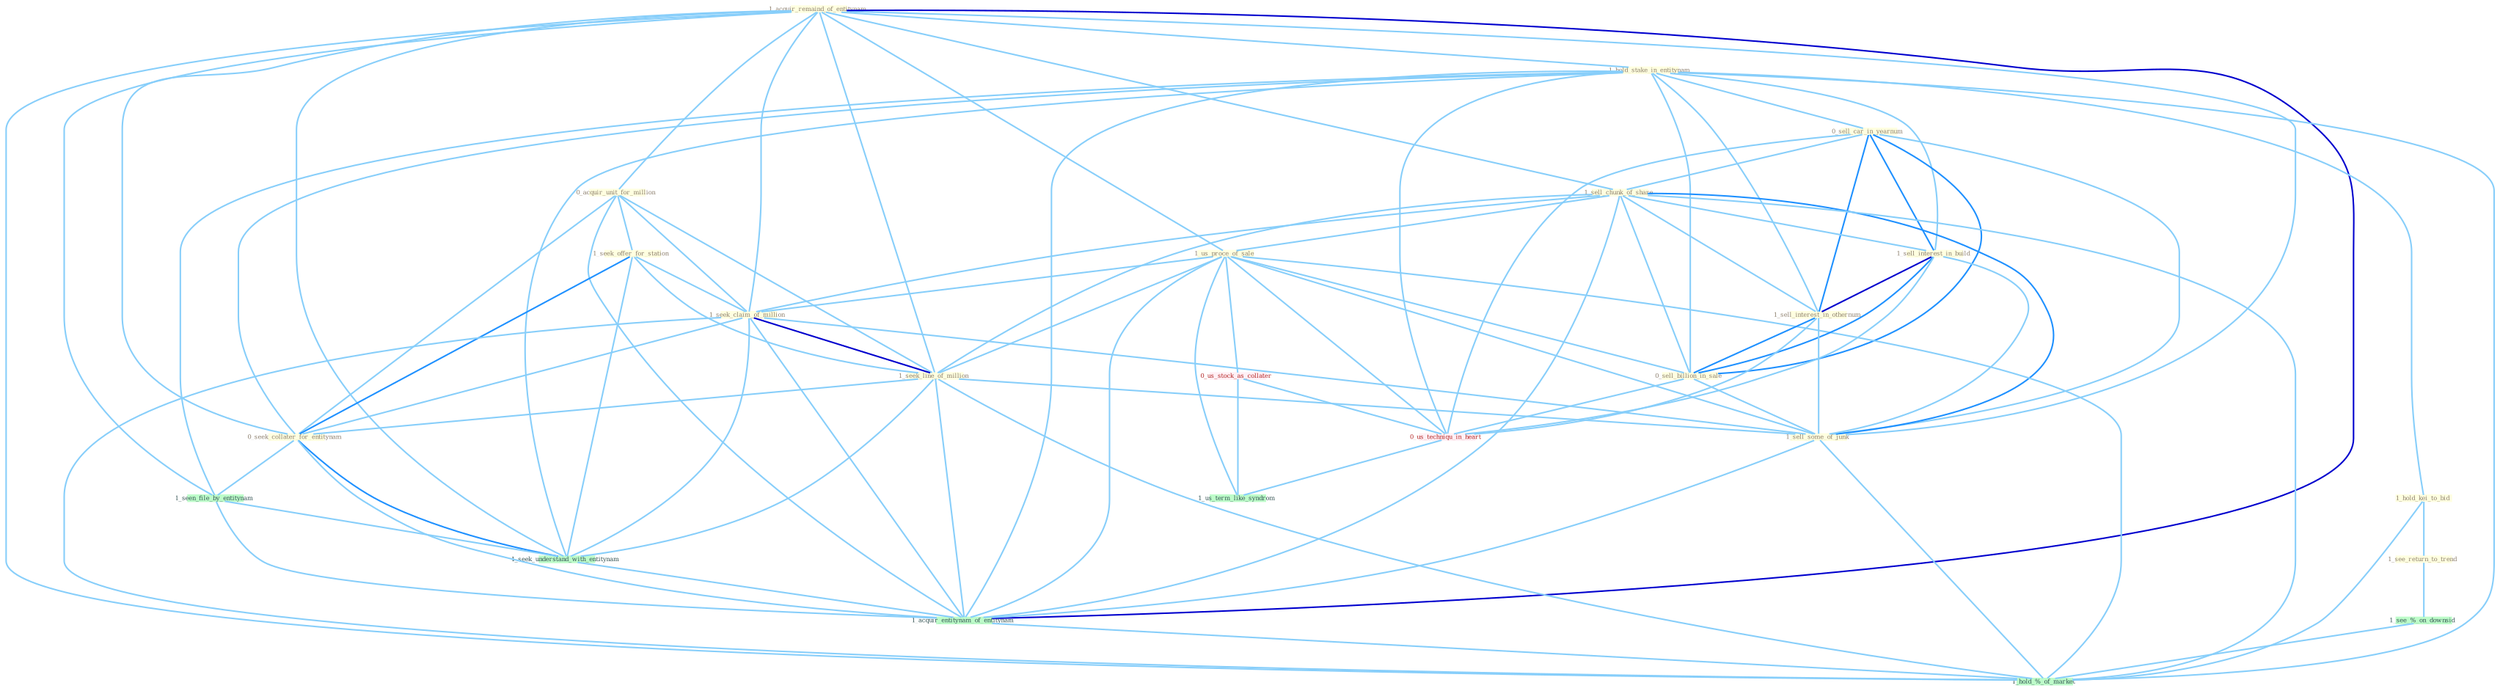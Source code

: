 Graph G{ 
    node
    [shape=polygon,style=filled,width=.5,height=.06,color="#BDFCC9",fixedsize=true,fontsize=4,
    fontcolor="#2f4f4f"];
    {node
    [color="#ffffe0", fontcolor="#8b7d6b"] "1_acquir_remaind_of_entitynam " "0_acquir_unit_for_million " "1_hold_stake_in_entitynam " "0_sell_car_in_yearnum " "1_hold_kei_to_bid " "1_sell_chunk_of_share " "1_us_proce_of_sale " "1_see_return_to_trend " "1_sell_interest_in_build " "1_seek_offer_for_station " "1_seek_claim_of_million " "1_seek_line_of_million " "1_sell_interest_in_othernum " "0_seek_collater_for_entitynam " "0_sell_billion_in_sale " "1_sell_some_of_junk "}
{node [color="#fff0f5", fontcolor="#b22222"] "0_us_stock_as_collater " "0_us_techniqu_in_heart "}
edge [color="#B0E2FF"];

	"1_acquir_remaind_of_entitynam " -- "0_acquir_unit_for_million " [w="1", color="#87cefa" ];
	"1_acquir_remaind_of_entitynam " -- "1_hold_stake_in_entitynam " [w="1", color="#87cefa" ];
	"1_acquir_remaind_of_entitynam " -- "1_sell_chunk_of_share " [w="1", color="#87cefa" ];
	"1_acquir_remaind_of_entitynam " -- "1_us_proce_of_sale " [w="1", color="#87cefa" ];
	"1_acquir_remaind_of_entitynam " -- "1_seek_claim_of_million " [w="1", color="#87cefa" ];
	"1_acquir_remaind_of_entitynam " -- "1_seek_line_of_million " [w="1", color="#87cefa" ];
	"1_acquir_remaind_of_entitynam " -- "0_seek_collater_for_entitynam " [w="1", color="#87cefa" ];
	"1_acquir_remaind_of_entitynam " -- "1_sell_some_of_junk " [w="1", color="#87cefa" ];
	"1_acquir_remaind_of_entitynam " -- "1_seen_file_by_entitynam " [w="1", color="#87cefa" ];
	"1_acquir_remaind_of_entitynam " -- "1_seek_understand_with_entitynam " [w="1", color="#87cefa" ];
	"1_acquir_remaind_of_entitynam " -- "1_acquir_entitynam_of_entitynam " [w="3", color="#0000cd" , len=0.6];
	"1_acquir_remaind_of_entitynam " -- "1_hold_%_of_market " [w="1", color="#87cefa" ];
	"0_acquir_unit_for_million " -- "1_seek_offer_for_station " [w="1", color="#87cefa" ];
	"0_acquir_unit_for_million " -- "1_seek_claim_of_million " [w="1", color="#87cefa" ];
	"0_acquir_unit_for_million " -- "1_seek_line_of_million " [w="1", color="#87cefa" ];
	"0_acquir_unit_for_million " -- "0_seek_collater_for_entitynam " [w="1", color="#87cefa" ];
	"0_acquir_unit_for_million " -- "1_acquir_entitynam_of_entitynam " [w="1", color="#87cefa" ];
	"1_hold_stake_in_entitynam " -- "0_sell_car_in_yearnum " [w="1", color="#87cefa" ];
	"1_hold_stake_in_entitynam " -- "1_hold_kei_to_bid " [w="1", color="#87cefa" ];
	"1_hold_stake_in_entitynam " -- "1_sell_interest_in_build " [w="1", color="#87cefa" ];
	"1_hold_stake_in_entitynam " -- "1_sell_interest_in_othernum " [w="1", color="#87cefa" ];
	"1_hold_stake_in_entitynam " -- "0_seek_collater_for_entitynam " [w="1", color="#87cefa" ];
	"1_hold_stake_in_entitynam " -- "0_sell_billion_in_sale " [w="1", color="#87cefa" ];
	"1_hold_stake_in_entitynam " -- "1_seen_file_by_entitynam " [w="1", color="#87cefa" ];
	"1_hold_stake_in_entitynam " -- "1_seek_understand_with_entitynam " [w="1", color="#87cefa" ];
	"1_hold_stake_in_entitynam " -- "1_acquir_entitynam_of_entitynam " [w="1", color="#87cefa" ];
	"1_hold_stake_in_entitynam " -- "0_us_techniqu_in_heart " [w="1", color="#87cefa" ];
	"1_hold_stake_in_entitynam " -- "1_hold_%_of_market " [w="1", color="#87cefa" ];
	"0_sell_car_in_yearnum " -- "1_sell_chunk_of_share " [w="1", color="#87cefa" ];
	"0_sell_car_in_yearnum " -- "1_sell_interest_in_build " [w="2", color="#1e90ff" , len=0.8];
	"0_sell_car_in_yearnum " -- "1_sell_interest_in_othernum " [w="2", color="#1e90ff" , len=0.8];
	"0_sell_car_in_yearnum " -- "0_sell_billion_in_sale " [w="2", color="#1e90ff" , len=0.8];
	"0_sell_car_in_yearnum " -- "1_sell_some_of_junk " [w="1", color="#87cefa" ];
	"0_sell_car_in_yearnum " -- "0_us_techniqu_in_heart " [w="1", color="#87cefa" ];
	"1_hold_kei_to_bid " -- "1_see_return_to_trend " [w="1", color="#87cefa" ];
	"1_hold_kei_to_bid " -- "1_hold_%_of_market " [w="1", color="#87cefa" ];
	"1_sell_chunk_of_share " -- "1_us_proce_of_sale " [w="1", color="#87cefa" ];
	"1_sell_chunk_of_share " -- "1_sell_interest_in_build " [w="1", color="#87cefa" ];
	"1_sell_chunk_of_share " -- "1_seek_claim_of_million " [w="1", color="#87cefa" ];
	"1_sell_chunk_of_share " -- "1_seek_line_of_million " [w="1", color="#87cefa" ];
	"1_sell_chunk_of_share " -- "1_sell_interest_in_othernum " [w="1", color="#87cefa" ];
	"1_sell_chunk_of_share " -- "0_sell_billion_in_sale " [w="1", color="#87cefa" ];
	"1_sell_chunk_of_share " -- "1_sell_some_of_junk " [w="2", color="#1e90ff" , len=0.8];
	"1_sell_chunk_of_share " -- "1_acquir_entitynam_of_entitynam " [w="1", color="#87cefa" ];
	"1_sell_chunk_of_share " -- "1_hold_%_of_market " [w="1", color="#87cefa" ];
	"1_us_proce_of_sale " -- "1_seek_claim_of_million " [w="1", color="#87cefa" ];
	"1_us_proce_of_sale " -- "1_seek_line_of_million " [w="1", color="#87cefa" ];
	"1_us_proce_of_sale " -- "0_sell_billion_in_sale " [w="1", color="#87cefa" ];
	"1_us_proce_of_sale " -- "1_sell_some_of_junk " [w="1", color="#87cefa" ];
	"1_us_proce_of_sale " -- "0_us_stock_as_collater " [w="1", color="#87cefa" ];
	"1_us_proce_of_sale " -- "1_acquir_entitynam_of_entitynam " [w="1", color="#87cefa" ];
	"1_us_proce_of_sale " -- "0_us_techniqu_in_heart " [w="1", color="#87cefa" ];
	"1_us_proce_of_sale " -- "1_us_term_like_syndrom " [w="1", color="#87cefa" ];
	"1_us_proce_of_sale " -- "1_hold_%_of_market " [w="1", color="#87cefa" ];
	"1_see_return_to_trend " -- "1_see_%_on_downsid " [w="1", color="#87cefa" ];
	"1_sell_interest_in_build " -- "1_sell_interest_in_othernum " [w="3", color="#0000cd" , len=0.6];
	"1_sell_interest_in_build " -- "0_sell_billion_in_sale " [w="2", color="#1e90ff" , len=0.8];
	"1_sell_interest_in_build " -- "1_sell_some_of_junk " [w="1", color="#87cefa" ];
	"1_sell_interest_in_build " -- "0_us_techniqu_in_heart " [w="1", color="#87cefa" ];
	"1_seek_offer_for_station " -- "1_seek_claim_of_million " [w="1", color="#87cefa" ];
	"1_seek_offer_for_station " -- "1_seek_line_of_million " [w="1", color="#87cefa" ];
	"1_seek_offer_for_station " -- "0_seek_collater_for_entitynam " [w="2", color="#1e90ff" , len=0.8];
	"1_seek_offer_for_station " -- "1_seek_understand_with_entitynam " [w="1", color="#87cefa" ];
	"1_seek_claim_of_million " -- "1_seek_line_of_million " [w="3", color="#0000cd" , len=0.6];
	"1_seek_claim_of_million " -- "0_seek_collater_for_entitynam " [w="1", color="#87cefa" ];
	"1_seek_claim_of_million " -- "1_sell_some_of_junk " [w="1", color="#87cefa" ];
	"1_seek_claim_of_million " -- "1_seek_understand_with_entitynam " [w="1", color="#87cefa" ];
	"1_seek_claim_of_million " -- "1_acquir_entitynam_of_entitynam " [w="1", color="#87cefa" ];
	"1_seek_claim_of_million " -- "1_hold_%_of_market " [w="1", color="#87cefa" ];
	"1_seek_line_of_million " -- "0_seek_collater_for_entitynam " [w="1", color="#87cefa" ];
	"1_seek_line_of_million " -- "1_sell_some_of_junk " [w="1", color="#87cefa" ];
	"1_seek_line_of_million " -- "1_seek_understand_with_entitynam " [w="1", color="#87cefa" ];
	"1_seek_line_of_million " -- "1_acquir_entitynam_of_entitynam " [w="1", color="#87cefa" ];
	"1_seek_line_of_million " -- "1_hold_%_of_market " [w="1", color="#87cefa" ];
	"1_sell_interest_in_othernum " -- "0_sell_billion_in_sale " [w="2", color="#1e90ff" , len=0.8];
	"1_sell_interest_in_othernum " -- "1_sell_some_of_junk " [w="1", color="#87cefa" ];
	"1_sell_interest_in_othernum " -- "0_us_techniqu_in_heart " [w="1", color="#87cefa" ];
	"0_seek_collater_for_entitynam " -- "1_seen_file_by_entitynam " [w="1", color="#87cefa" ];
	"0_seek_collater_for_entitynam " -- "1_seek_understand_with_entitynam " [w="2", color="#1e90ff" , len=0.8];
	"0_seek_collater_for_entitynam " -- "1_acquir_entitynam_of_entitynam " [w="1", color="#87cefa" ];
	"0_sell_billion_in_sale " -- "1_sell_some_of_junk " [w="1", color="#87cefa" ];
	"0_sell_billion_in_sale " -- "0_us_techniqu_in_heart " [w="1", color="#87cefa" ];
	"1_sell_some_of_junk " -- "1_acquir_entitynam_of_entitynam " [w="1", color="#87cefa" ];
	"1_sell_some_of_junk " -- "1_hold_%_of_market " [w="1", color="#87cefa" ];
	"1_seen_file_by_entitynam " -- "1_seek_understand_with_entitynam " [w="1", color="#87cefa" ];
	"1_seen_file_by_entitynam " -- "1_acquir_entitynam_of_entitynam " [w="1", color="#87cefa" ];
	"0_us_stock_as_collater " -- "0_us_techniqu_in_heart " [w="1", color="#87cefa" ];
	"0_us_stock_as_collater " -- "1_us_term_like_syndrom " [w="1", color="#87cefa" ];
	"1_seek_understand_with_entitynam " -- "1_acquir_entitynam_of_entitynam " [w="1", color="#87cefa" ];
	"1_acquir_entitynam_of_entitynam " -- "1_hold_%_of_market " [w="1", color="#87cefa" ];
	"0_us_techniqu_in_heart " -- "1_us_term_like_syndrom " [w="1", color="#87cefa" ];
	"1_see_%_on_downsid " -- "1_hold_%_of_market " [w="1", color="#87cefa" ];
}
